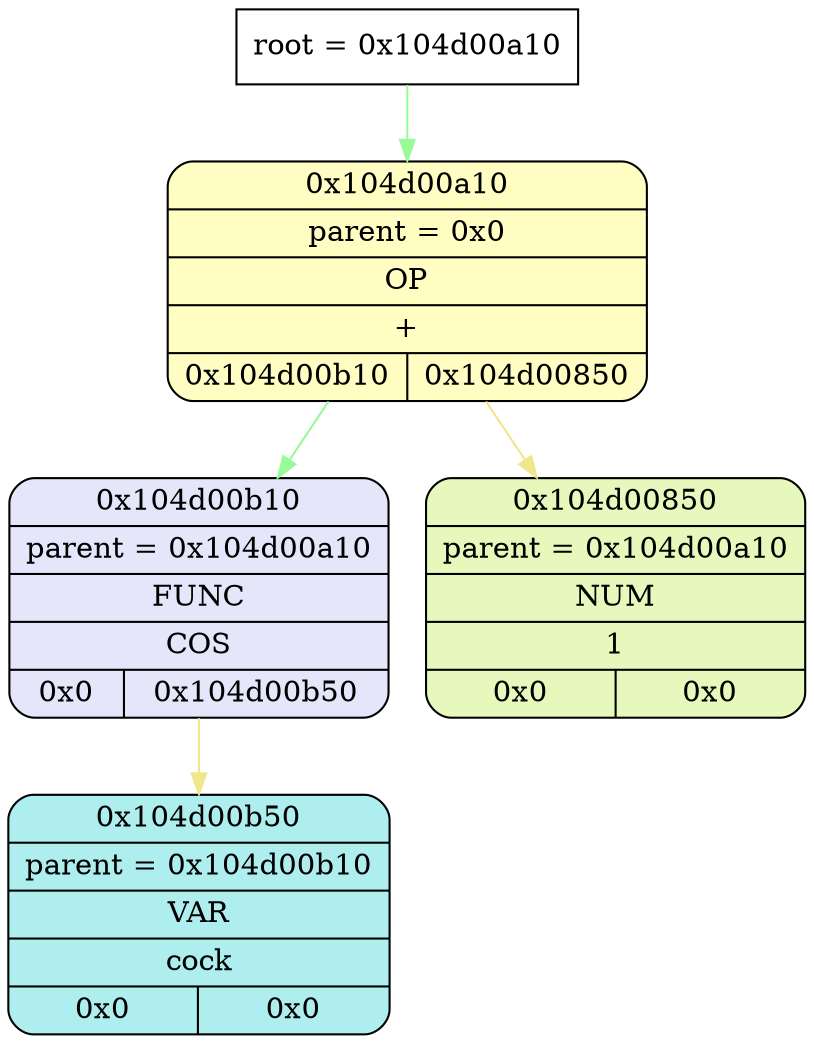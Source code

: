 digraph
{
    node_info[shape = record, label = "{root = 0x104d00a10}"];

    node_info->node_0x104d00a10 [color = "#98FB98"];
    node_0x104d00a10[shape = Mrecord, label = "{{0x104d00a10} | {parent =  0x0} | {OP} | {+} | {0x104d00b10 | 0x104d00850}}",
                style="filled", fillcolor="#FFFDC2"];
    node_0x104d00b10[shape = Mrecord, label = "{{0x104d00b10} | {parent =  0x104d00a10} | {FUNC} | {COS} | {0x0 | 0x104d00b50}}",
                style="filled", fillcolor="#E6E6FA"];
    node_0x104d00b50[shape = Mrecord, label = "{{0x104d00b50} | {parent =  0x104d00b10} | {VAR} | {cock} | {0x0 | 0x0}}",
                    style="filled", fillcolor="#AFEEEE"];
    node_0x104d00850[shape = Mrecord, label = "{{0x104d00850} | {parent =  0x104d00a10} | {NUM} | {1} | {0x0 | 0x0}}",
                style="filled", fillcolor="#E7F8BC"];
    node_0x104d00a10->node_0x104d00b10 [color = "#98FB98"];
    node_0x104d00b10->node_0x104d00b50 [color = "#F0E68C"];
    node_0x104d00a10->node_0x104d00850 [color = "#F0E68C"];
}